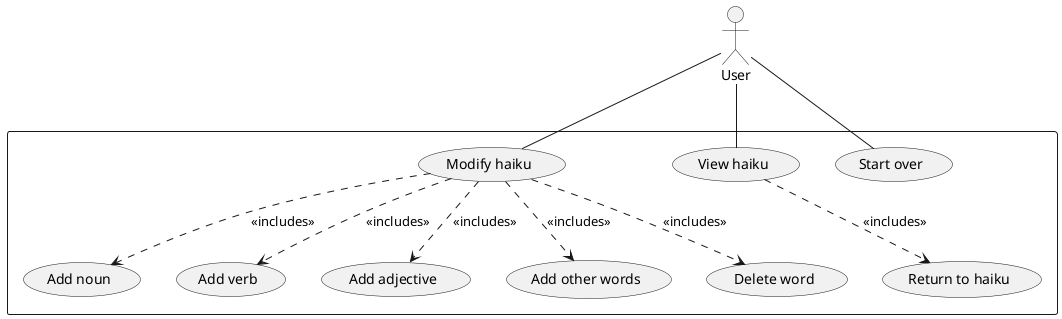 @startuml
actor User
' actor Spinner

rectangle {
    usecase "Modify haiku" as UC1
    usecase "Add noun" as UC2
    usecase "Add verb" as UC3
    usecase "Add adjective" as UC4
    usecase "Add other words" as UC5
    usecase "Delete word" as UC6
    usecase "View haiku" as UC7
    usecase "Start over" as UC8
    usecase "Return to haiku" as UC9
    ' usecase "Populate" as UC10

    User -- UC1
    User -- UC7
    User -- UC8

    ' Spinner -- UC10

    UC1 ..> UC2 : <<includes>>
    UC1 ..> UC3 : <<includes>>
    UC1 ..> UC4 : <<includes>>
    UC1 ..> UC5 : <<includes>>
    UC1 ..> UC6 : <<includes>>
    UC7 ..> UC9 : <<includes>>
}
@enduml